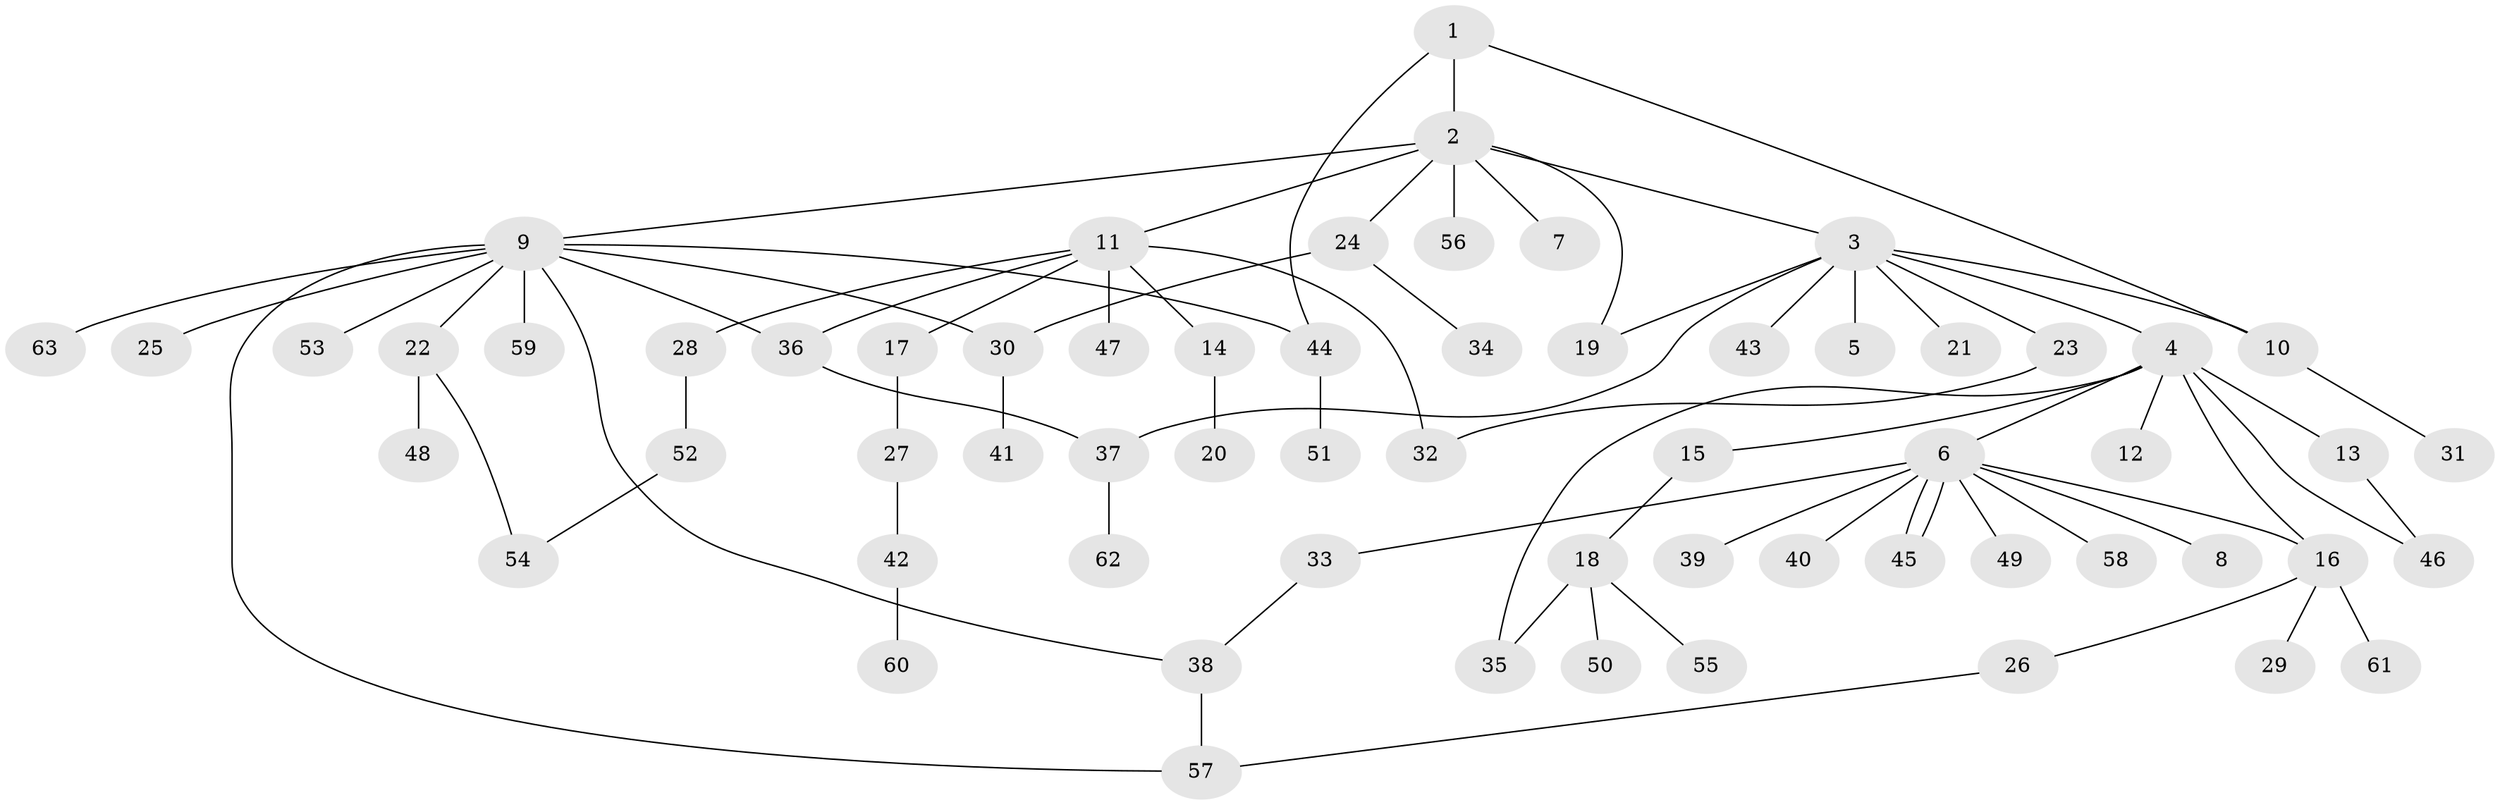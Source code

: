 // Generated by graph-tools (version 1.1) at 2025/25/03/09/25 03:25:59]
// undirected, 63 vertices, 77 edges
graph export_dot {
graph [start="1"]
  node [color=gray90,style=filled];
  1;
  2;
  3;
  4;
  5;
  6;
  7;
  8;
  9;
  10;
  11;
  12;
  13;
  14;
  15;
  16;
  17;
  18;
  19;
  20;
  21;
  22;
  23;
  24;
  25;
  26;
  27;
  28;
  29;
  30;
  31;
  32;
  33;
  34;
  35;
  36;
  37;
  38;
  39;
  40;
  41;
  42;
  43;
  44;
  45;
  46;
  47;
  48;
  49;
  50;
  51;
  52;
  53;
  54;
  55;
  56;
  57;
  58;
  59;
  60;
  61;
  62;
  63;
  1 -- 2;
  1 -- 10;
  1 -- 44;
  2 -- 3;
  2 -- 7;
  2 -- 9;
  2 -- 11;
  2 -- 19;
  2 -- 24;
  2 -- 56;
  3 -- 4;
  3 -- 5;
  3 -- 10;
  3 -- 19;
  3 -- 21;
  3 -- 23;
  3 -- 37;
  3 -- 43;
  4 -- 6;
  4 -- 12;
  4 -- 13;
  4 -- 15;
  4 -- 16;
  4 -- 35;
  4 -- 46;
  6 -- 8;
  6 -- 16;
  6 -- 33;
  6 -- 39;
  6 -- 40;
  6 -- 45;
  6 -- 45;
  6 -- 49;
  6 -- 58;
  9 -- 22;
  9 -- 25;
  9 -- 30;
  9 -- 36;
  9 -- 38;
  9 -- 44;
  9 -- 53;
  9 -- 57;
  9 -- 59;
  9 -- 63;
  10 -- 31;
  11 -- 14;
  11 -- 17;
  11 -- 28;
  11 -- 32;
  11 -- 36;
  11 -- 47;
  13 -- 46;
  14 -- 20;
  15 -- 18;
  16 -- 26;
  16 -- 29;
  16 -- 61;
  17 -- 27;
  18 -- 35;
  18 -- 50;
  18 -- 55;
  22 -- 48;
  22 -- 54;
  23 -- 32;
  24 -- 30;
  24 -- 34;
  26 -- 57;
  27 -- 42;
  28 -- 52;
  30 -- 41;
  33 -- 38;
  36 -- 37;
  37 -- 62;
  38 -- 57;
  42 -- 60;
  44 -- 51;
  52 -- 54;
}
